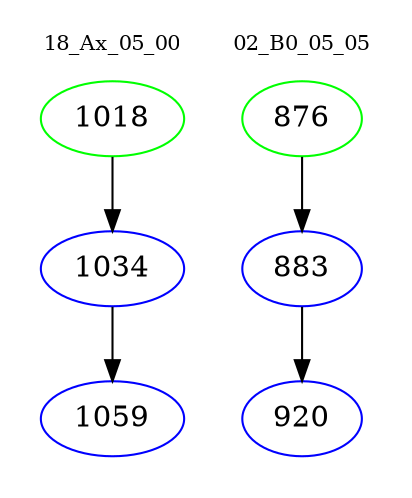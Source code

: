 digraph{
subgraph cluster_0 {
color = white
label = "18_Ax_05_00";
fontsize=10;
T0_1018 [label="1018", color="green"]
T0_1018 -> T0_1034 [color="black"]
T0_1034 [label="1034", color="blue"]
T0_1034 -> T0_1059 [color="black"]
T0_1059 [label="1059", color="blue"]
}
subgraph cluster_1 {
color = white
label = "02_B0_05_05";
fontsize=10;
T1_876 [label="876", color="green"]
T1_876 -> T1_883 [color="black"]
T1_883 [label="883", color="blue"]
T1_883 -> T1_920 [color="black"]
T1_920 [label="920", color="blue"]
}
}
